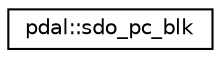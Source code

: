 digraph "Graphical Class Hierarchy"
{
  edge [fontname="Helvetica",fontsize="10",labelfontname="Helvetica",labelfontsize="10"];
  node [fontname="Helvetica",fontsize="10",shape=record];
  rankdir="LR";
  Node1 [label="pdal::sdo_pc_blk",height=0.2,width=0.4,color="black", fillcolor="white", style="filled",URL="$namespacepdal.html#structpdal_1_1sdo__pc__blk"];
}
